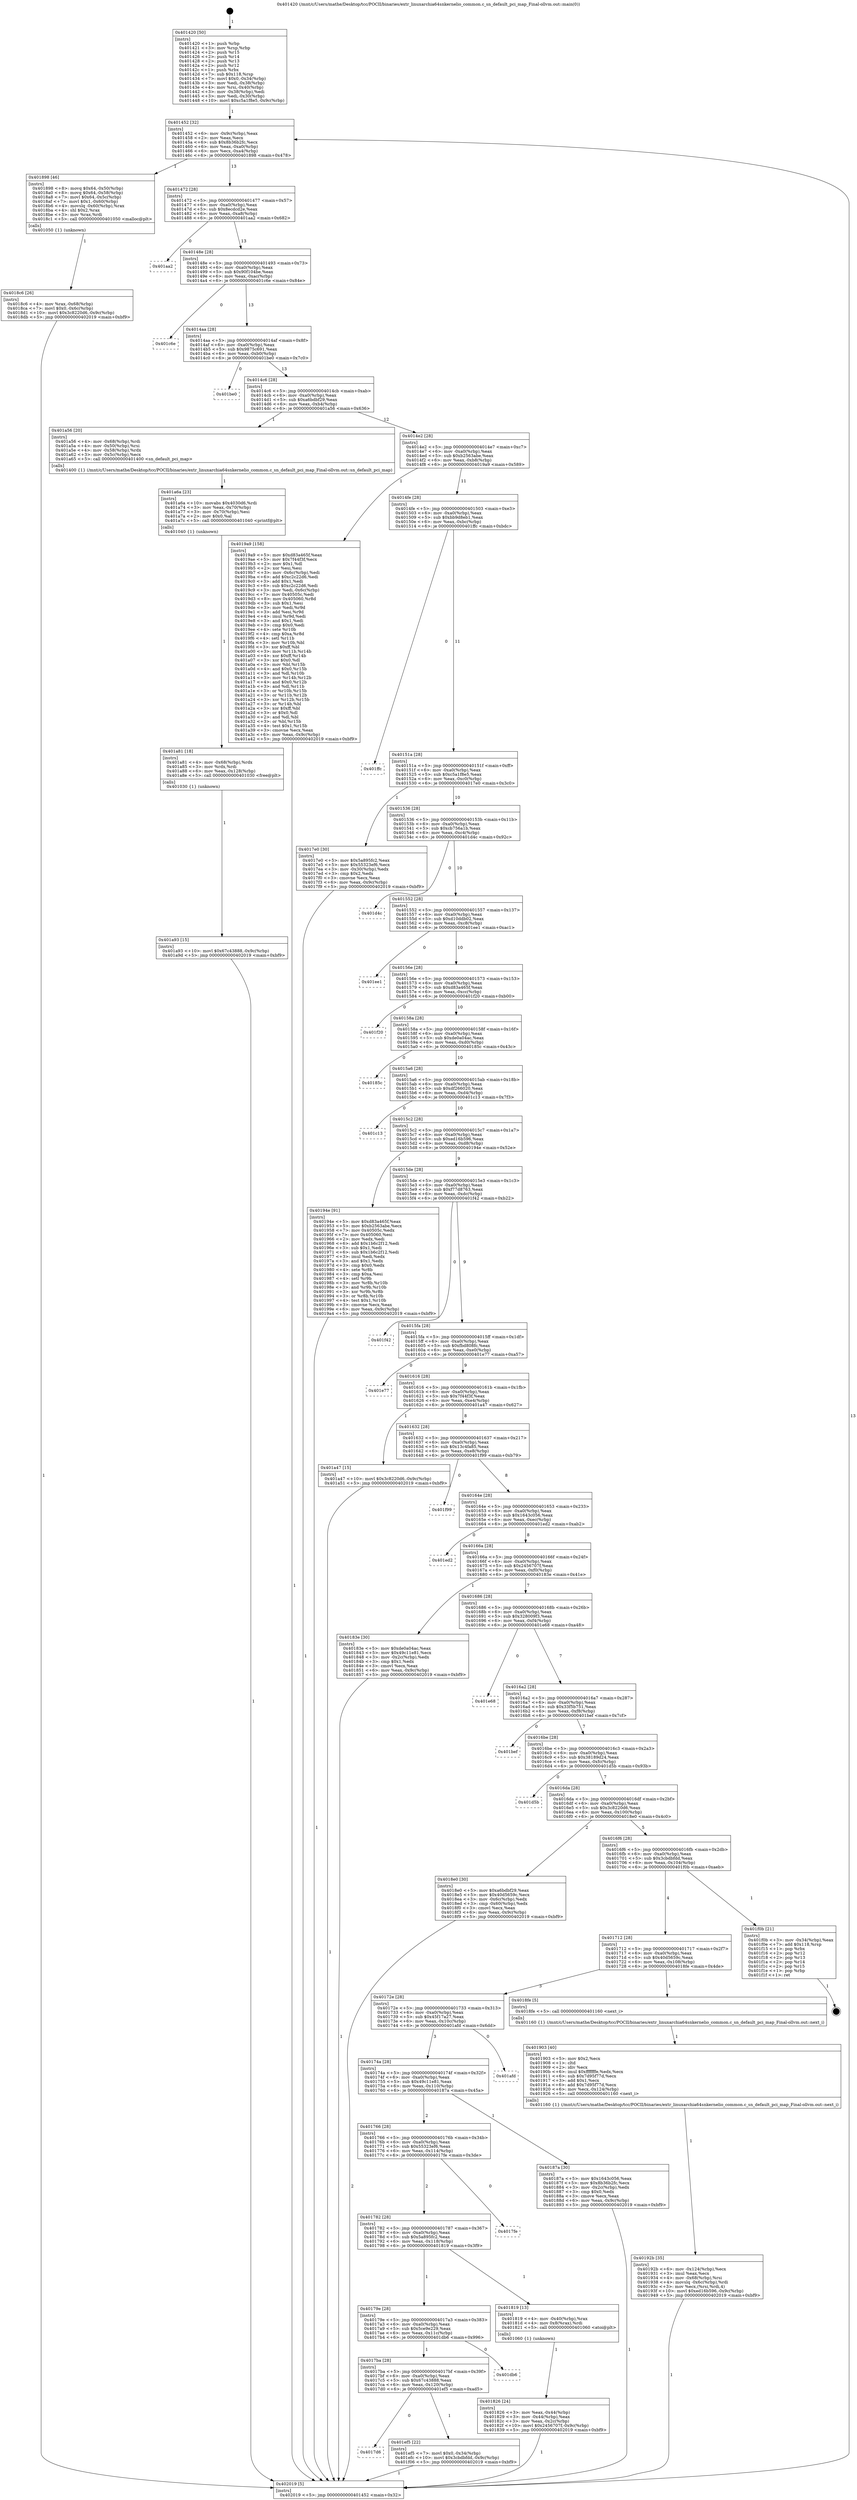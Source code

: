 digraph "0x401420" {
  label = "0x401420 (/mnt/c/Users/mathe/Desktop/tcc/POCII/binaries/extr_linuxarchia64snkernelio_common.c_sn_default_pci_map_Final-ollvm.out::main(0))"
  labelloc = "t"
  node[shape=record]

  Entry [label="",width=0.3,height=0.3,shape=circle,fillcolor=black,style=filled]
  "0x401452" [label="{
     0x401452 [32]\l
     | [instrs]\l
     &nbsp;&nbsp;0x401452 \<+6\>: mov -0x9c(%rbp),%eax\l
     &nbsp;&nbsp;0x401458 \<+2\>: mov %eax,%ecx\l
     &nbsp;&nbsp;0x40145a \<+6\>: sub $0x8b36b2fc,%ecx\l
     &nbsp;&nbsp;0x401460 \<+6\>: mov %eax,-0xa0(%rbp)\l
     &nbsp;&nbsp;0x401466 \<+6\>: mov %ecx,-0xa4(%rbp)\l
     &nbsp;&nbsp;0x40146c \<+6\>: je 0000000000401898 \<main+0x478\>\l
  }"]
  "0x401898" [label="{
     0x401898 [46]\l
     | [instrs]\l
     &nbsp;&nbsp;0x401898 \<+8\>: movq $0x64,-0x50(%rbp)\l
     &nbsp;&nbsp;0x4018a0 \<+8\>: movq $0x64,-0x58(%rbp)\l
     &nbsp;&nbsp;0x4018a8 \<+7\>: movl $0x64,-0x5c(%rbp)\l
     &nbsp;&nbsp;0x4018af \<+7\>: movl $0x1,-0x60(%rbp)\l
     &nbsp;&nbsp;0x4018b6 \<+4\>: movslq -0x60(%rbp),%rax\l
     &nbsp;&nbsp;0x4018ba \<+4\>: shl $0x2,%rax\l
     &nbsp;&nbsp;0x4018be \<+3\>: mov %rax,%rdi\l
     &nbsp;&nbsp;0x4018c1 \<+5\>: call 0000000000401050 \<malloc@plt\>\l
     | [calls]\l
     &nbsp;&nbsp;0x401050 \{1\} (unknown)\l
  }"]
  "0x401472" [label="{
     0x401472 [28]\l
     | [instrs]\l
     &nbsp;&nbsp;0x401472 \<+5\>: jmp 0000000000401477 \<main+0x57\>\l
     &nbsp;&nbsp;0x401477 \<+6\>: mov -0xa0(%rbp),%eax\l
     &nbsp;&nbsp;0x40147d \<+5\>: sub $0x8ecdcd2e,%eax\l
     &nbsp;&nbsp;0x401482 \<+6\>: mov %eax,-0xa8(%rbp)\l
     &nbsp;&nbsp;0x401488 \<+6\>: je 0000000000401aa2 \<main+0x682\>\l
  }"]
  Exit [label="",width=0.3,height=0.3,shape=circle,fillcolor=black,style=filled,peripheries=2]
  "0x401aa2" [label="{
     0x401aa2\l
  }", style=dashed]
  "0x40148e" [label="{
     0x40148e [28]\l
     | [instrs]\l
     &nbsp;&nbsp;0x40148e \<+5\>: jmp 0000000000401493 \<main+0x73\>\l
     &nbsp;&nbsp;0x401493 \<+6\>: mov -0xa0(%rbp),%eax\l
     &nbsp;&nbsp;0x401499 \<+5\>: sub $0x90f104be,%eax\l
     &nbsp;&nbsp;0x40149e \<+6\>: mov %eax,-0xac(%rbp)\l
     &nbsp;&nbsp;0x4014a4 \<+6\>: je 0000000000401c6e \<main+0x84e\>\l
  }"]
  "0x4017d6" [label="{
     0x4017d6\l
  }", style=dashed]
  "0x401c6e" [label="{
     0x401c6e\l
  }", style=dashed]
  "0x4014aa" [label="{
     0x4014aa [28]\l
     | [instrs]\l
     &nbsp;&nbsp;0x4014aa \<+5\>: jmp 00000000004014af \<main+0x8f\>\l
     &nbsp;&nbsp;0x4014af \<+6\>: mov -0xa0(%rbp),%eax\l
     &nbsp;&nbsp;0x4014b5 \<+5\>: sub $0x9875c691,%eax\l
     &nbsp;&nbsp;0x4014ba \<+6\>: mov %eax,-0xb0(%rbp)\l
     &nbsp;&nbsp;0x4014c0 \<+6\>: je 0000000000401be0 \<main+0x7c0\>\l
  }"]
  "0x401ef5" [label="{
     0x401ef5 [22]\l
     | [instrs]\l
     &nbsp;&nbsp;0x401ef5 \<+7\>: movl $0x0,-0x34(%rbp)\l
     &nbsp;&nbsp;0x401efc \<+10\>: movl $0x3cbdbfdd,-0x9c(%rbp)\l
     &nbsp;&nbsp;0x401f06 \<+5\>: jmp 0000000000402019 \<main+0xbf9\>\l
  }"]
  "0x401be0" [label="{
     0x401be0\l
  }", style=dashed]
  "0x4014c6" [label="{
     0x4014c6 [28]\l
     | [instrs]\l
     &nbsp;&nbsp;0x4014c6 \<+5\>: jmp 00000000004014cb \<main+0xab\>\l
     &nbsp;&nbsp;0x4014cb \<+6\>: mov -0xa0(%rbp),%eax\l
     &nbsp;&nbsp;0x4014d1 \<+5\>: sub $0xa6bdbf29,%eax\l
     &nbsp;&nbsp;0x4014d6 \<+6\>: mov %eax,-0xb4(%rbp)\l
     &nbsp;&nbsp;0x4014dc \<+6\>: je 0000000000401a56 \<main+0x636\>\l
  }"]
  "0x4017ba" [label="{
     0x4017ba [28]\l
     | [instrs]\l
     &nbsp;&nbsp;0x4017ba \<+5\>: jmp 00000000004017bf \<main+0x39f\>\l
     &nbsp;&nbsp;0x4017bf \<+6\>: mov -0xa0(%rbp),%eax\l
     &nbsp;&nbsp;0x4017c5 \<+5\>: sub $0x67c43888,%eax\l
     &nbsp;&nbsp;0x4017ca \<+6\>: mov %eax,-0x120(%rbp)\l
     &nbsp;&nbsp;0x4017d0 \<+6\>: je 0000000000401ef5 \<main+0xad5\>\l
  }"]
  "0x401a56" [label="{
     0x401a56 [20]\l
     | [instrs]\l
     &nbsp;&nbsp;0x401a56 \<+4\>: mov -0x68(%rbp),%rdi\l
     &nbsp;&nbsp;0x401a5a \<+4\>: mov -0x50(%rbp),%rsi\l
     &nbsp;&nbsp;0x401a5e \<+4\>: mov -0x58(%rbp),%rdx\l
     &nbsp;&nbsp;0x401a62 \<+3\>: mov -0x5c(%rbp),%ecx\l
     &nbsp;&nbsp;0x401a65 \<+5\>: call 0000000000401400 \<sn_default_pci_map\>\l
     | [calls]\l
     &nbsp;&nbsp;0x401400 \{1\} (/mnt/c/Users/mathe/Desktop/tcc/POCII/binaries/extr_linuxarchia64snkernelio_common.c_sn_default_pci_map_Final-ollvm.out::sn_default_pci_map)\l
  }"]
  "0x4014e2" [label="{
     0x4014e2 [28]\l
     | [instrs]\l
     &nbsp;&nbsp;0x4014e2 \<+5\>: jmp 00000000004014e7 \<main+0xc7\>\l
     &nbsp;&nbsp;0x4014e7 \<+6\>: mov -0xa0(%rbp),%eax\l
     &nbsp;&nbsp;0x4014ed \<+5\>: sub $0xb2563abe,%eax\l
     &nbsp;&nbsp;0x4014f2 \<+6\>: mov %eax,-0xb8(%rbp)\l
     &nbsp;&nbsp;0x4014f8 \<+6\>: je 00000000004019a9 \<main+0x589\>\l
  }"]
  "0x401db6" [label="{
     0x401db6\l
  }", style=dashed]
  "0x4019a9" [label="{
     0x4019a9 [158]\l
     | [instrs]\l
     &nbsp;&nbsp;0x4019a9 \<+5\>: mov $0xd83a465f,%eax\l
     &nbsp;&nbsp;0x4019ae \<+5\>: mov $0x7f44f3f,%ecx\l
     &nbsp;&nbsp;0x4019b3 \<+2\>: mov $0x1,%dl\l
     &nbsp;&nbsp;0x4019b5 \<+2\>: xor %esi,%esi\l
     &nbsp;&nbsp;0x4019b7 \<+3\>: mov -0x6c(%rbp),%edi\l
     &nbsp;&nbsp;0x4019ba \<+6\>: add $0xc2c22d6,%edi\l
     &nbsp;&nbsp;0x4019c0 \<+3\>: add $0x1,%edi\l
     &nbsp;&nbsp;0x4019c3 \<+6\>: sub $0xc2c22d6,%edi\l
     &nbsp;&nbsp;0x4019c9 \<+3\>: mov %edi,-0x6c(%rbp)\l
     &nbsp;&nbsp;0x4019cc \<+7\>: mov 0x40505c,%edi\l
     &nbsp;&nbsp;0x4019d3 \<+8\>: mov 0x405060,%r8d\l
     &nbsp;&nbsp;0x4019db \<+3\>: sub $0x1,%esi\l
     &nbsp;&nbsp;0x4019de \<+3\>: mov %edi,%r9d\l
     &nbsp;&nbsp;0x4019e1 \<+3\>: add %esi,%r9d\l
     &nbsp;&nbsp;0x4019e4 \<+4\>: imul %r9d,%edi\l
     &nbsp;&nbsp;0x4019e8 \<+3\>: and $0x1,%edi\l
     &nbsp;&nbsp;0x4019eb \<+3\>: cmp $0x0,%edi\l
     &nbsp;&nbsp;0x4019ee \<+4\>: sete %r10b\l
     &nbsp;&nbsp;0x4019f2 \<+4\>: cmp $0xa,%r8d\l
     &nbsp;&nbsp;0x4019f6 \<+4\>: setl %r11b\l
     &nbsp;&nbsp;0x4019fa \<+3\>: mov %r10b,%bl\l
     &nbsp;&nbsp;0x4019fd \<+3\>: xor $0xff,%bl\l
     &nbsp;&nbsp;0x401a00 \<+3\>: mov %r11b,%r14b\l
     &nbsp;&nbsp;0x401a03 \<+4\>: xor $0xff,%r14b\l
     &nbsp;&nbsp;0x401a07 \<+3\>: xor $0x0,%dl\l
     &nbsp;&nbsp;0x401a0a \<+3\>: mov %bl,%r15b\l
     &nbsp;&nbsp;0x401a0d \<+4\>: and $0x0,%r15b\l
     &nbsp;&nbsp;0x401a11 \<+3\>: and %dl,%r10b\l
     &nbsp;&nbsp;0x401a14 \<+3\>: mov %r14b,%r12b\l
     &nbsp;&nbsp;0x401a17 \<+4\>: and $0x0,%r12b\l
     &nbsp;&nbsp;0x401a1b \<+3\>: and %dl,%r11b\l
     &nbsp;&nbsp;0x401a1e \<+3\>: or %r10b,%r15b\l
     &nbsp;&nbsp;0x401a21 \<+3\>: or %r11b,%r12b\l
     &nbsp;&nbsp;0x401a24 \<+3\>: xor %r12b,%r15b\l
     &nbsp;&nbsp;0x401a27 \<+3\>: or %r14b,%bl\l
     &nbsp;&nbsp;0x401a2a \<+3\>: xor $0xff,%bl\l
     &nbsp;&nbsp;0x401a2d \<+3\>: or $0x0,%dl\l
     &nbsp;&nbsp;0x401a30 \<+2\>: and %dl,%bl\l
     &nbsp;&nbsp;0x401a32 \<+3\>: or %bl,%r15b\l
     &nbsp;&nbsp;0x401a35 \<+4\>: test $0x1,%r15b\l
     &nbsp;&nbsp;0x401a39 \<+3\>: cmovne %ecx,%eax\l
     &nbsp;&nbsp;0x401a3c \<+6\>: mov %eax,-0x9c(%rbp)\l
     &nbsp;&nbsp;0x401a42 \<+5\>: jmp 0000000000402019 \<main+0xbf9\>\l
  }"]
  "0x4014fe" [label="{
     0x4014fe [28]\l
     | [instrs]\l
     &nbsp;&nbsp;0x4014fe \<+5\>: jmp 0000000000401503 \<main+0xe3\>\l
     &nbsp;&nbsp;0x401503 \<+6\>: mov -0xa0(%rbp),%eax\l
     &nbsp;&nbsp;0x401509 \<+5\>: sub $0xbb9d8eb1,%eax\l
     &nbsp;&nbsp;0x40150e \<+6\>: mov %eax,-0xbc(%rbp)\l
     &nbsp;&nbsp;0x401514 \<+6\>: je 0000000000401ffc \<main+0xbdc\>\l
  }"]
  "0x401a93" [label="{
     0x401a93 [15]\l
     | [instrs]\l
     &nbsp;&nbsp;0x401a93 \<+10\>: movl $0x67c43888,-0x9c(%rbp)\l
     &nbsp;&nbsp;0x401a9d \<+5\>: jmp 0000000000402019 \<main+0xbf9\>\l
  }"]
  "0x401ffc" [label="{
     0x401ffc\l
  }", style=dashed]
  "0x40151a" [label="{
     0x40151a [28]\l
     | [instrs]\l
     &nbsp;&nbsp;0x40151a \<+5\>: jmp 000000000040151f \<main+0xff\>\l
     &nbsp;&nbsp;0x40151f \<+6\>: mov -0xa0(%rbp),%eax\l
     &nbsp;&nbsp;0x401525 \<+5\>: sub $0xc5a1f8e5,%eax\l
     &nbsp;&nbsp;0x40152a \<+6\>: mov %eax,-0xc0(%rbp)\l
     &nbsp;&nbsp;0x401530 \<+6\>: je 00000000004017e0 \<main+0x3c0\>\l
  }"]
  "0x401a81" [label="{
     0x401a81 [18]\l
     | [instrs]\l
     &nbsp;&nbsp;0x401a81 \<+4\>: mov -0x68(%rbp),%rdx\l
     &nbsp;&nbsp;0x401a85 \<+3\>: mov %rdx,%rdi\l
     &nbsp;&nbsp;0x401a88 \<+6\>: mov %eax,-0x128(%rbp)\l
     &nbsp;&nbsp;0x401a8e \<+5\>: call 0000000000401030 \<free@plt\>\l
     | [calls]\l
     &nbsp;&nbsp;0x401030 \{1\} (unknown)\l
  }"]
  "0x4017e0" [label="{
     0x4017e0 [30]\l
     | [instrs]\l
     &nbsp;&nbsp;0x4017e0 \<+5\>: mov $0x5a895fc2,%eax\l
     &nbsp;&nbsp;0x4017e5 \<+5\>: mov $0x55323ef6,%ecx\l
     &nbsp;&nbsp;0x4017ea \<+3\>: mov -0x30(%rbp),%edx\l
     &nbsp;&nbsp;0x4017ed \<+3\>: cmp $0x2,%edx\l
     &nbsp;&nbsp;0x4017f0 \<+3\>: cmovne %ecx,%eax\l
     &nbsp;&nbsp;0x4017f3 \<+6\>: mov %eax,-0x9c(%rbp)\l
     &nbsp;&nbsp;0x4017f9 \<+5\>: jmp 0000000000402019 \<main+0xbf9\>\l
  }"]
  "0x401536" [label="{
     0x401536 [28]\l
     | [instrs]\l
     &nbsp;&nbsp;0x401536 \<+5\>: jmp 000000000040153b \<main+0x11b\>\l
     &nbsp;&nbsp;0x40153b \<+6\>: mov -0xa0(%rbp),%eax\l
     &nbsp;&nbsp;0x401541 \<+5\>: sub $0xcb756a1b,%eax\l
     &nbsp;&nbsp;0x401546 \<+6\>: mov %eax,-0xc4(%rbp)\l
     &nbsp;&nbsp;0x40154c \<+6\>: je 0000000000401d4c \<main+0x92c\>\l
  }"]
  "0x402019" [label="{
     0x402019 [5]\l
     | [instrs]\l
     &nbsp;&nbsp;0x402019 \<+5\>: jmp 0000000000401452 \<main+0x32\>\l
  }"]
  "0x401420" [label="{
     0x401420 [50]\l
     | [instrs]\l
     &nbsp;&nbsp;0x401420 \<+1\>: push %rbp\l
     &nbsp;&nbsp;0x401421 \<+3\>: mov %rsp,%rbp\l
     &nbsp;&nbsp;0x401424 \<+2\>: push %r15\l
     &nbsp;&nbsp;0x401426 \<+2\>: push %r14\l
     &nbsp;&nbsp;0x401428 \<+2\>: push %r13\l
     &nbsp;&nbsp;0x40142a \<+2\>: push %r12\l
     &nbsp;&nbsp;0x40142c \<+1\>: push %rbx\l
     &nbsp;&nbsp;0x40142d \<+7\>: sub $0x118,%rsp\l
     &nbsp;&nbsp;0x401434 \<+7\>: movl $0x0,-0x34(%rbp)\l
     &nbsp;&nbsp;0x40143b \<+3\>: mov %edi,-0x38(%rbp)\l
     &nbsp;&nbsp;0x40143e \<+4\>: mov %rsi,-0x40(%rbp)\l
     &nbsp;&nbsp;0x401442 \<+3\>: mov -0x38(%rbp),%edi\l
     &nbsp;&nbsp;0x401445 \<+3\>: mov %edi,-0x30(%rbp)\l
     &nbsp;&nbsp;0x401448 \<+10\>: movl $0xc5a1f8e5,-0x9c(%rbp)\l
  }"]
  "0x401a6a" [label="{
     0x401a6a [23]\l
     | [instrs]\l
     &nbsp;&nbsp;0x401a6a \<+10\>: movabs $0x4030d6,%rdi\l
     &nbsp;&nbsp;0x401a74 \<+3\>: mov %eax,-0x70(%rbp)\l
     &nbsp;&nbsp;0x401a77 \<+3\>: mov -0x70(%rbp),%esi\l
     &nbsp;&nbsp;0x401a7a \<+2\>: mov $0x0,%al\l
     &nbsp;&nbsp;0x401a7c \<+5\>: call 0000000000401040 \<printf@plt\>\l
     | [calls]\l
     &nbsp;&nbsp;0x401040 \{1\} (unknown)\l
  }"]
  "0x401d4c" [label="{
     0x401d4c\l
  }", style=dashed]
  "0x401552" [label="{
     0x401552 [28]\l
     | [instrs]\l
     &nbsp;&nbsp;0x401552 \<+5\>: jmp 0000000000401557 \<main+0x137\>\l
     &nbsp;&nbsp;0x401557 \<+6\>: mov -0xa0(%rbp),%eax\l
     &nbsp;&nbsp;0x40155d \<+5\>: sub $0xd10ddb02,%eax\l
     &nbsp;&nbsp;0x401562 \<+6\>: mov %eax,-0xc8(%rbp)\l
     &nbsp;&nbsp;0x401568 \<+6\>: je 0000000000401ee1 \<main+0xac1\>\l
  }"]
  "0x40192b" [label="{
     0x40192b [35]\l
     | [instrs]\l
     &nbsp;&nbsp;0x40192b \<+6\>: mov -0x124(%rbp),%ecx\l
     &nbsp;&nbsp;0x401931 \<+3\>: imul %eax,%ecx\l
     &nbsp;&nbsp;0x401934 \<+4\>: mov -0x68(%rbp),%rsi\l
     &nbsp;&nbsp;0x401938 \<+4\>: movslq -0x6c(%rbp),%rdi\l
     &nbsp;&nbsp;0x40193c \<+3\>: mov %ecx,(%rsi,%rdi,4)\l
     &nbsp;&nbsp;0x40193f \<+10\>: movl $0xed16b596,-0x9c(%rbp)\l
     &nbsp;&nbsp;0x401949 \<+5\>: jmp 0000000000402019 \<main+0xbf9\>\l
  }"]
  "0x401ee1" [label="{
     0x401ee1\l
  }", style=dashed]
  "0x40156e" [label="{
     0x40156e [28]\l
     | [instrs]\l
     &nbsp;&nbsp;0x40156e \<+5\>: jmp 0000000000401573 \<main+0x153\>\l
     &nbsp;&nbsp;0x401573 \<+6\>: mov -0xa0(%rbp),%eax\l
     &nbsp;&nbsp;0x401579 \<+5\>: sub $0xd83a465f,%eax\l
     &nbsp;&nbsp;0x40157e \<+6\>: mov %eax,-0xcc(%rbp)\l
     &nbsp;&nbsp;0x401584 \<+6\>: je 0000000000401f20 \<main+0xb00\>\l
  }"]
  "0x401903" [label="{
     0x401903 [40]\l
     | [instrs]\l
     &nbsp;&nbsp;0x401903 \<+5\>: mov $0x2,%ecx\l
     &nbsp;&nbsp;0x401908 \<+1\>: cltd\l
     &nbsp;&nbsp;0x401909 \<+2\>: idiv %ecx\l
     &nbsp;&nbsp;0x40190b \<+6\>: imul $0xfffffffe,%edx,%ecx\l
     &nbsp;&nbsp;0x401911 \<+6\>: sub $0x7d95f77d,%ecx\l
     &nbsp;&nbsp;0x401917 \<+3\>: add $0x1,%ecx\l
     &nbsp;&nbsp;0x40191a \<+6\>: add $0x7d95f77d,%ecx\l
     &nbsp;&nbsp;0x401920 \<+6\>: mov %ecx,-0x124(%rbp)\l
     &nbsp;&nbsp;0x401926 \<+5\>: call 0000000000401160 \<next_i\>\l
     | [calls]\l
     &nbsp;&nbsp;0x401160 \{1\} (/mnt/c/Users/mathe/Desktop/tcc/POCII/binaries/extr_linuxarchia64snkernelio_common.c_sn_default_pci_map_Final-ollvm.out::next_i)\l
  }"]
  "0x401f20" [label="{
     0x401f20\l
  }", style=dashed]
  "0x40158a" [label="{
     0x40158a [28]\l
     | [instrs]\l
     &nbsp;&nbsp;0x40158a \<+5\>: jmp 000000000040158f \<main+0x16f\>\l
     &nbsp;&nbsp;0x40158f \<+6\>: mov -0xa0(%rbp),%eax\l
     &nbsp;&nbsp;0x401595 \<+5\>: sub $0xde0a04ac,%eax\l
     &nbsp;&nbsp;0x40159a \<+6\>: mov %eax,-0xd0(%rbp)\l
     &nbsp;&nbsp;0x4015a0 \<+6\>: je 000000000040185c \<main+0x43c\>\l
  }"]
  "0x4018c6" [label="{
     0x4018c6 [26]\l
     | [instrs]\l
     &nbsp;&nbsp;0x4018c6 \<+4\>: mov %rax,-0x68(%rbp)\l
     &nbsp;&nbsp;0x4018ca \<+7\>: movl $0x0,-0x6c(%rbp)\l
     &nbsp;&nbsp;0x4018d1 \<+10\>: movl $0x3c8220d6,-0x9c(%rbp)\l
     &nbsp;&nbsp;0x4018db \<+5\>: jmp 0000000000402019 \<main+0xbf9\>\l
  }"]
  "0x40185c" [label="{
     0x40185c\l
  }", style=dashed]
  "0x4015a6" [label="{
     0x4015a6 [28]\l
     | [instrs]\l
     &nbsp;&nbsp;0x4015a6 \<+5\>: jmp 00000000004015ab \<main+0x18b\>\l
     &nbsp;&nbsp;0x4015ab \<+6\>: mov -0xa0(%rbp),%eax\l
     &nbsp;&nbsp;0x4015b1 \<+5\>: sub $0xdf266020,%eax\l
     &nbsp;&nbsp;0x4015b6 \<+6\>: mov %eax,-0xd4(%rbp)\l
     &nbsp;&nbsp;0x4015bc \<+6\>: je 0000000000401c13 \<main+0x7f3\>\l
  }"]
  "0x401826" [label="{
     0x401826 [24]\l
     | [instrs]\l
     &nbsp;&nbsp;0x401826 \<+3\>: mov %eax,-0x44(%rbp)\l
     &nbsp;&nbsp;0x401829 \<+3\>: mov -0x44(%rbp),%eax\l
     &nbsp;&nbsp;0x40182c \<+3\>: mov %eax,-0x2c(%rbp)\l
     &nbsp;&nbsp;0x40182f \<+10\>: movl $0x2456707f,-0x9c(%rbp)\l
     &nbsp;&nbsp;0x401839 \<+5\>: jmp 0000000000402019 \<main+0xbf9\>\l
  }"]
  "0x401c13" [label="{
     0x401c13\l
  }", style=dashed]
  "0x4015c2" [label="{
     0x4015c2 [28]\l
     | [instrs]\l
     &nbsp;&nbsp;0x4015c2 \<+5\>: jmp 00000000004015c7 \<main+0x1a7\>\l
     &nbsp;&nbsp;0x4015c7 \<+6\>: mov -0xa0(%rbp),%eax\l
     &nbsp;&nbsp;0x4015cd \<+5\>: sub $0xed16b596,%eax\l
     &nbsp;&nbsp;0x4015d2 \<+6\>: mov %eax,-0xd8(%rbp)\l
     &nbsp;&nbsp;0x4015d8 \<+6\>: je 000000000040194e \<main+0x52e\>\l
  }"]
  "0x40179e" [label="{
     0x40179e [28]\l
     | [instrs]\l
     &nbsp;&nbsp;0x40179e \<+5\>: jmp 00000000004017a3 \<main+0x383\>\l
     &nbsp;&nbsp;0x4017a3 \<+6\>: mov -0xa0(%rbp),%eax\l
     &nbsp;&nbsp;0x4017a9 \<+5\>: sub $0x5ce9e229,%eax\l
     &nbsp;&nbsp;0x4017ae \<+6\>: mov %eax,-0x11c(%rbp)\l
     &nbsp;&nbsp;0x4017b4 \<+6\>: je 0000000000401db6 \<main+0x996\>\l
  }"]
  "0x40194e" [label="{
     0x40194e [91]\l
     | [instrs]\l
     &nbsp;&nbsp;0x40194e \<+5\>: mov $0xd83a465f,%eax\l
     &nbsp;&nbsp;0x401953 \<+5\>: mov $0xb2563abe,%ecx\l
     &nbsp;&nbsp;0x401958 \<+7\>: mov 0x40505c,%edx\l
     &nbsp;&nbsp;0x40195f \<+7\>: mov 0x405060,%esi\l
     &nbsp;&nbsp;0x401966 \<+2\>: mov %edx,%edi\l
     &nbsp;&nbsp;0x401968 \<+6\>: add $0x1b6c2f12,%edi\l
     &nbsp;&nbsp;0x40196e \<+3\>: sub $0x1,%edi\l
     &nbsp;&nbsp;0x401971 \<+6\>: sub $0x1b6c2f12,%edi\l
     &nbsp;&nbsp;0x401977 \<+3\>: imul %edi,%edx\l
     &nbsp;&nbsp;0x40197a \<+3\>: and $0x1,%edx\l
     &nbsp;&nbsp;0x40197d \<+3\>: cmp $0x0,%edx\l
     &nbsp;&nbsp;0x401980 \<+4\>: sete %r8b\l
     &nbsp;&nbsp;0x401984 \<+3\>: cmp $0xa,%esi\l
     &nbsp;&nbsp;0x401987 \<+4\>: setl %r9b\l
     &nbsp;&nbsp;0x40198b \<+3\>: mov %r8b,%r10b\l
     &nbsp;&nbsp;0x40198e \<+3\>: and %r9b,%r10b\l
     &nbsp;&nbsp;0x401991 \<+3\>: xor %r9b,%r8b\l
     &nbsp;&nbsp;0x401994 \<+3\>: or %r8b,%r10b\l
     &nbsp;&nbsp;0x401997 \<+4\>: test $0x1,%r10b\l
     &nbsp;&nbsp;0x40199b \<+3\>: cmovne %ecx,%eax\l
     &nbsp;&nbsp;0x40199e \<+6\>: mov %eax,-0x9c(%rbp)\l
     &nbsp;&nbsp;0x4019a4 \<+5\>: jmp 0000000000402019 \<main+0xbf9\>\l
  }"]
  "0x4015de" [label="{
     0x4015de [28]\l
     | [instrs]\l
     &nbsp;&nbsp;0x4015de \<+5\>: jmp 00000000004015e3 \<main+0x1c3\>\l
     &nbsp;&nbsp;0x4015e3 \<+6\>: mov -0xa0(%rbp),%eax\l
     &nbsp;&nbsp;0x4015e9 \<+5\>: sub $0xf77d8763,%eax\l
     &nbsp;&nbsp;0x4015ee \<+6\>: mov %eax,-0xdc(%rbp)\l
     &nbsp;&nbsp;0x4015f4 \<+6\>: je 0000000000401f42 \<main+0xb22\>\l
  }"]
  "0x401819" [label="{
     0x401819 [13]\l
     | [instrs]\l
     &nbsp;&nbsp;0x401819 \<+4\>: mov -0x40(%rbp),%rax\l
     &nbsp;&nbsp;0x40181d \<+4\>: mov 0x8(%rax),%rdi\l
     &nbsp;&nbsp;0x401821 \<+5\>: call 0000000000401060 \<atoi@plt\>\l
     | [calls]\l
     &nbsp;&nbsp;0x401060 \{1\} (unknown)\l
  }"]
  "0x401f42" [label="{
     0x401f42\l
  }", style=dashed]
  "0x4015fa" [label="{
     0x4015fa [28]\l
     | [instrs]\l
     &nbsp;&nbsp;0x4015fa \<+5\>: jmp 00000000004015ff \<main+0x1df\>\l
     &nbsp;&nbsp;0x4015ff \<+6\>: mov -0xa0(%rbp),%eax\l
     &nbsp;&nbsp;0x401605 \<+5\>: sub $0xfbd808fc,%eax\l
     &nbsp;&nbsp;0x40160a \<+6\>: mov %eax,-0xe0(%rbp)\l
     &nbsp;&nbsp;0x401610 \<+6\>: je 0000000000401e77 \<main+0xa57\>\l
  }"]
  "0x401782" [label="{
     0x401782 [28]\l
     | [instrs]\l
     &nbsp;&nbsp;0x401782 \<+5\>: jmp 0000000000401787 \<main+0x367\>\l
     &nbsp;&nbsp;0x401787 \<+6\>: mov -0xa0(%rbp),%eax\l
     &nbsp;&nbsp;0x40178d \<+5\>: sub $0x5a895fc2,%eax\l
     &nbsp;&nbsp;0x401792 \<+6\>: mov %eax,-0x118(%rbp)\l
     &nbsp;&nbsp;0x401798 \<+6\>: je 0000000000401819 \<main+0x3f9\>\l
  }"]
  "0x401e77" [label="{
     0x401e77\l
  }", style=dashed]
  "0x401616" [label="{
     0x401616 [28]\l
     | [instrs]\l
     &nbsp;&nbsp;0x401616 \<+5\>: jmp 000000000040161b \<main+0x1fb\>\l
     &nbsp;&nbsp;0x40161b \<+6\>: mov -0xa0(%rbp),%eax\l
     &nbsp;&nbsp;0x401621 \<+5\>: sub $0x7f44f3f,%eax\l
     &nbsp;&nbsp;0x401626 \<+6\>: mov %eax,-0xe4(%rbp)\l
     &nbsp;&nbsp;0x40162c \<+6\>: je 0000000000401a47 \<main+0x627\>\l
  }"]
  "0x4017fe" [label="{
     0x4017fe\l
  }", style=dashed]
  "0x401a47" [label="{
     0x401a47 [15]\l
     | [instrs]\l
     &nbsp;&nbsp;0x401a47 \<+10\>: movl $0x3c8220d6,-0x9c(%rbp)\l
     &nbsp;&nbsp;0x401a51 \<+5\>: jmp 0000000000402019 \<main+0xbf9\>\l
  }"]
  "0x401632" [label="{
     0x401632 [28]\l
     | [instrs]\l
     &nbsp;&nbsp;0x401632 \<+5\>: jmp 0000000000401637 \<main+0x217\>\l
     &nbsp;&nbsp;0x401637 \<+6\>: mov -0xa0(%rbp),%eax\l
     &nbsp;&nbsp;0x40163d \<+5\>: sub $0x13c4fa85,%eax\l
     &nbsp;&nbsp;0x401642 \<+6\>: mov %eax,-0xe8(%rbp)\l
     &nbsp;&nbsp;0x401648 \<+6\>: je 0000000000401f99 \<main+0xb79\>\l
  }"]
  "0x401766" [label="{
     0x401766 [28]\l
     | [instrs]\l
     &nbsp;&nbsp;0x401766 \<+5\>: jmp 000000000040176b \<main+0x34b\>\l
     &nbsp;&nbsp;0x40176b \<+6\>: mov -0xa0(%rbp),%eax\l
     &nbsp;&nbsp;0x401771 \<+5\>: sub $0x55323ef6,%eax\l
     &nbsp;&nbsp;0x401776 \<+6\>: mov %eax,-0x114(%rbp)\l
     &nbsp;&nbsp;0x40177c \<+6\>: je 00000000004017fe \<main+0x3de\>\l
  }"]
  "0x401f99" [label="{
     0x401f99\l
  }", style=dashed]
  "0x40164e" [label="{
     0x40164e [28]\l
     | [instrs]\l
     &nbsp;&nbsp;0x40164e \<+5\>: jmp 0000000000401653 \<main+0x233\>\l
     &nbsp;&nbsp;0x401653 \<+6\>: mov -0xa0(%rbp),%eax\l
     &nbsp;&nbsp;0x401659 \<+5\>: sub $0x1643c056,%eax\l
     &nbsp;&nbsp;0x40165e \<+6\>: mov %eax,-0xec(%rbp)\l
     &nbsp;&nbsp;0x401664 \<+6\>: je 0000000000401ed2 \<main+0xab2\>\l
  }"]
  "0x40187a" [label="{
     0x40187a [30]\l
     | [instrs]\l
     &nbsp;&nbsp;0x40187a \<+5\>: mov $0x1643c056,%eax\l
     &nbsp;&nbsp;0x40187f \<+5\>: mov $0x8b36b2fc,%ecx\l
     &nbsp;&nbsp;0x401884 \<+3\>: mov -0x2c(%rbp),%edx\l
     &nbsp;&nbsp;0x401887 \<+3\>: cmp $0x0,%edx\l
     &nbsp;&nbsp;0x40188a \<+3\>: cmove %ecx,%eax\l
     &nbsp;&nbsp;0x40188d \<+6\>: mov %eax,-0x9c(%rbp)\l
     &nbsp;&nbsp;0x401893 \<+5\>: jmp 0000000000402019 \<main+0xbf9\>\l
  }"]
  "0x401ed2" [label="{
     0x401ed2\l
  }", style=dashed]
  "0x40166a" [label="{
     0x40166a [28]\l
     | [instrs]\l
     &nbsp;&nbsp;0x40166a \<+5\>: jmp 000000000040166f \<main+0x24f\>\l
     &nbsp;&nbsp;0x40166f \<+6\>: mov -0xa0(%rbp),%eax\l
     &nbsp;&nbsp;0x401675 \<+5\>: sub $0x2456707f,%eax\l
     &nbsp;&nbsp;0x40167a \<+6\>: mov %eax,-0xf0(%rbp)\l
     &nbsp;&nbsp;0x401680 \<+6\>: je 000000000040183e \<main+0x41e\>\l
  }"]
  "0x40174a" [label="{
     0x40174a [28]\l
     | [instrs]\l
     &nbsp;&nbsp;0x40174a \<+5\>: jmp 000000000040174f \<main+0x32f\>\l
     &nbsp;&nbsp;0x40174f \<+6\>: mov -0xa0(%rbp),%eax\l
     &nbsp;&nbsp;0x401755 \<+5\>: sub $0x49c11e81,%eax\l
     &nbsp;&nbsp;0x40175a \<+6\>: mov %eax,-0x110(%rbp)\l
     &nbsp;&nbsp;0x401760 \<+6\>: je 000000000040187a \<main+0x45a\>\l
  }"]
  "0x40183e" [label="{
     0x40183e [30]\l
     | [instrs]\l
     &nbsp;&nbsp;0x40183e \<+5\>: mov $0xde0a04ac,%eax\l
     &nbsp;&nbsp;0x401843 \<+5\>: mov $0x49c11e81,%ecx\l
     &nbsp;&nbsp;0x401848 \<+3\>: mov -0x2c(%rbp),%edx\l
     &nbsp;&nbsp;0x40184b \<+3\>: cmp $0x1,%edx\l
     &nbsp;&nbsp;0x40184e \<+3\>: cmovl %ecx,%eax\l
     &nbsp;&nbsp;0x401851 \<+6\>: mov %eax,-0x9c(%rbp)\l
     &nbsp;&nbsp;0x401857 \<+5\>: jmp 0000000000402019 \<main+0xbf9\>\l
  }"]
  "0x401686" [label="{
     0x401686 [28]\l
     | [instrs]\l
     &nbsp;&nbsp;0x401686 \<+5\>: jmp 000000000040168b \<main+0x26b\>\l
     &nbsp;&nbsp;0x40168b \<+6\>: mov -0xa0(%rbp),%eax\l
     &nbsp;&nbsp;0x401691 \<+5\>: sub $0x328009f3,%eax\l
     &nbsp;&nbsp;0x401696 \<+6\>: mov %eax,-0xf4(%rbp)\l
     &nbsp;&nbsp;0x40169c \<+6\>: je 0000000000401e68 \<main+0xa48\>\l
  }"]
  "0x401afd" [label="{
     0x401afd\l
  }", style=dashed]
  "0x401e68" [label="{
     0x401e68\l
  }", style=dashed]
  "0x4016a2" [label="{
     0x4016a2 [28]\l
     | [instrs]\l
     &nbsp;&nbsp;0x4016a2 \<+5\>: jmp 00000000004016a7 \<main+0x287\>\l
     &nbsp;&nbsp;0x4016a7 \<+6\>: mov -0xa0(%rbp),%eax\l
     &nbsp;&nbsp;0x4016ad \<+5\>: sub $0x33f5b751,%eax\l
     &nbsp;&nbsp;0x4016b2 \<+6\>: mov %eax,-0xf8(%rbp)\l
     &nbsp;&nbsp;0x4016b8 \<+6\>: je 0000000000401bef \<main+0x7cf\>\l
  }"]
  "0x40172e" [label="{
     0x40172e [28]\l
     | [instrs]\l
     &nbsp;&nbsp;0x40172e \<+5\>: jmp 0000000000401733 \<main+0x313\>\l
     &nbsp;&nbsp;0x401733 \<+6\>: mov -0xa0(%rbp),%eax\l
     &nbsp;&nbsp;0x401739 \<+5\>: sub $0x45f17a27,%eax\l
     &nbsp;&nbsp;0x40173e \<+6\>: mov %eax,-0x10c(%rbp)\l
     &nbsp;&nbsp;0x401744 \<+6\>: je 0000000000401afd \<main+0x6dd\>\l
  }"]
  "0x401bef" [label="{
     0x401bef\l
  }", style=dashed]
  "0x4016be" [label="{
     0x4016be [28]\l
     | [instrs]\l
     &nbsp;&nbsp;0x4016be \<+5\>: jmp 00000000004016c3 \<main+0x2a3\>\l
     &nbsp;&nbsp;0x4016c3 \<+6\>: mov -0xa0(%rbp),%eax\l
     &nbsp;&nbsp;0x4016c9 \<+5\>: sub $0x38189d24,%eax\l
     &nbsp;&nbsp;0x4016ce \<+6\>: mov %eax,-0xfc(%rbp)\l
     &nbsp;&nbsp;0x4016d4 \<+6\>: je 0000000000401d5b \<main+0x93b\>\l
  }"]
  "0x4018fe" [label="{
     0x4018fe [5]\l
     | [instrs]\l
     &nbsp;&nbsp;0x4018fe \<+5\>: call 0000000000401160 \<next_i\>\l
     | [calls]\l
     &nbsp;&nbsp;0x401160 \{1\} (/mnt/c/Users/mathe/Desktop/tcc/POCII/binaries/extr_linuxarchia64snkernelio_common.c_sn_default_pci_map_Final-ollvm.out::next_i)\l
  }"]
  "0x401d5b" [label="{
     0x401d5b\l
  }", style=dashed]
  "0x4016da" [label="{
     0x4016da [28]\l
     | [instrs]\l
     &nbsp;&nbsp;0x4016da \<+5\>: jmp 00000000004016df \<main+0x2bf\>\l
     &nbsp;&nbsp;0x4016df \<+6\>: mov -0xa0(%rbp),%eax\l
     &nbsp;&nbsp;0x4016e5 \<+5\>: sub $0x3c8220d6,%eax\l
     &nbsp;&nbsp;0x4016ea \<+6\>: mov %eax,-0x100(%rbp)\l
     &nbsp;&nbsp;0x4016f0 \<+6\>: je 00000000004018e0 \<main+0x4c0\>\l
  }"]
  "0x401712" [label="{
     0x401712 [28]\l
     | [instrs]\l
     &nbsp;&nbsp;0x401712 \<+5\>: jmp 0000000000401717 \<main+0x2f7\>\l
     &nbsp;&nbsp;0x401717 \<+6\>: mov -0xa0(%rbp),%eax\l
     &nbsp;&nbsp;0x40171d \<+5\>: sub $0x40d5659c,%eax\l
     &nbsp;&nbsp;0x401722 \<+6\>: mov %eax,-0x108(%rbp)\l
     &nbsp;&nbsp;0x401728 \<+6\>: je 00000000004018fe \<main+0x4de\>\l
  }"]
  "0x4018e0" [label="{
     0x4018e0 [30]\l
     | [instrs]\l
     &nbsp;&nbsp;0x4018e0 \<+5\>: mov $0xa6bdbf29,%eax\l
     &nbsp;&nbsp;0x4018e5 \<+5\>: mov $0x40d5659c,%ecx\l
     &nbsp;&nbsp;0x4018ea \<+3\>: mov -0x6c(%rbp),%edx\l
     &nbsp;&nbsp;0x4018ed \<+3\>: cmp -0x60(%rbp),%edx\l
     &nbsp;&nbsp;0x4018f0 \<+3\>: cmovl %ecx,%eax\l
     &nbsp;&nbsp;0x4018f3 \<+6\>: mov %eax,-0x9c(%rbp)\l
     &nbsp;&nbsp;0x4018f9 \<+5\>: jmp 0000000000402019 \<main+0xbf9\>\l
  }"]
  "0x4016f6" [label="{
     0x4016f6 [28]\l
     | [instrs]\l
     &nbsp;&nbsp;0x4016f6 \<+5\>: jmp 00000000004016fb \<main+0x2db\>\l
     &nbsp;&nbsp;0x4016fb \<+6\>: mov -0xa0(%rbp),%eax\l
     &nbsp;&nbsp;0x401701 \<+5\>: sub $0x3cbdbfdd,%eax\l
     &nbsp;&nbsp;0x401706 \<+6\>: mov %eax,-0x104(%rbp)\l
     &nbsp;&nbsp;0x40170c \<+6\>: je 0000000000401f0b \<main+0xaeb\>\l
  }"]
  "0x401f0b" [label="{
     0x401f0b [21]\l
     | [instrs]\l
     &nbsp;&nbsp;0x401f0b \<+3\>: mov -0x34(%rbp),%eax\l
     &nbsp;&nbsp;0x401f0e \<+7\>: add $0x118,%rsp\l
     &nbsp;&nbsp;0x401f15 \<+1\>: pop %rbx\l
     &nbsp;&nbsp;0x401f16 \<+2\>: pop %r12\l
     &nbsp;&nbsp;0x401f18 \<+2\>: pop %r13\l
     &nbsp;&nbsp;0x401f1a \<+2\>: pop %r14\l
     &nbsp;&nbsp;0x401f1c \<+2\>: pop %r15\l
     &nbsp;&nbsp;0x401f1e \<+1\>: pop %rbp\l
     &nbsp;&nbsp;0x401f1f \<+1\>: ret\l
  }"]
  Entry -> "0x401420" [label=" 1"]
  "0x401452" -> "0x401898" [label=" 1"]
  "0x401452" -> "0x401472" [label=" 13"]
  "0x401f0b" -> Exit [label=" 1"]
  "0x401472" -> "0x401aa2" [label=" 0"]
  "0x401472" -> "0x40148e" [label=" 13"]
  "0x401ef5" -> "0x402019" [label=" 1"]
  "0x40148e" -> "0x401c6e" [label=" 0"]
  "0x40148e" -> "0x4014aa" [label=" 13"]
  "0x4017ba" -> "0x4017d6" [label=" 0"]
  "0x4014aa" -> "0x401be0" [label=" 0"]
  "0x4014aa" -> "0x4014c6" [label=" 13"]
  "0x4017ba" -> "0x401ef5" [label=" 1"]
  "0x4014c6" -> "0x401a56" [label=" 1"]
  "0x4014c6" -> "0x4014e2" [label=" 12"]
  "0x40179e" -> "0x4017ba" [label=" 1"]
  "0x4014e2" -> "0x4019a9" [label=" 1"]
  "0x4014e2" -> "0x4014fe" [label=" 11"]
  "0x40179e" -> "0x401db6" [label=" 0"]
  "0x4014fe" -> "0x401ffc" [label=" 0"]
  "0x4014fe" -> "0x40151a" [label=" 11"]
  "0x401a93" -> "0x402019" [label=" 1"]
  "0x40151a" -> "0x4017e0" [label=" 1"]
  "0x40151a" -> "0x401536" [label=" 10"]
  "0x4017e0" -> "0x402019" [label=" 1"]
  "0x401420" -> "0x401452" [label=" 1"]
  "0x402019" -> "0x401452" [label=" 13"]
  "0x401a81" -> "0x401a93" [label=" 1"]
  "0x401536" -> "0x401d4c" [label=" 0"]
  "0x401536" -> "0x401552" [label=" 10"]
  "0x401a6a" -> "0x401a81" [label=" 1"]
  "0x401552" -> "0x401ee1" [label=" 0"]
  "0x401552" -> "0x40156e" [label=" 10"]
  "0x401a56" -> "0x401a6a" [label=" 1"]
  "0x40156e" -> "0x401f20" [label=" 0"]
  "0x40156e" -> "0x40158a" [label=" 10"]
  "0x401a47" -> "0x402019" [label=" 1"]
  "0x40158a" -> "0x40185c" [label=" 0"]
  "0x40158a" -> "0x4015a6" [label=" 10"]
  "0x4019a9" -> "0x402019" [label=" 1"]
  "0x4015a6" -> "0x401c13" [label=" 0"]
  "0x4015a6" -> "0x4015c2" [label=" 10"]
  "0x40194e" -> "0x402019" [label=" 1"]
  "0x4015c2" -> "0x40194e" [label=" 1"]
  "0x4015c2" -> "0x4015de" [label=" 9"]
  "0x40192b" -> "0x402019" [label=" 1"]
  "0x4015de" -> "0x401f42" [label=" 0"]
  "0x4015de" -> "0x4015fa" [label=" 9"]
  "0x401903" -> "0x40192b" [label=" 1"]
  "0x4015fa" -> "0x401e77" [label=" 0"]
  "0x4015fa" -> "0x401616" [label=" 9"]
  "0x4018e0" -> "0x402019" [label=" 2"]
  "0x401616" -> "0x401a47" [label=" 1"]
  "0x401616" -> "0x401632" [label=" 8"]
  "0x4018c6" -> "0x402019" [label=" 1"]
  "0x401632" -> "0x401f99" [label=" 0"]
  "0x401632" -> "0x40164e" [label=" 8"]
  "0x40187a" -> "0x402019" [label=" 1"]
  "0x40164e" -> "0x401ed2" [label=" 0"]
  "0x40164e" -> "0x40166a" [label=" 8"]
  "0x40183e" -> "0x402019" [label=" 1"]
  "0x40166a" -> "0x40183e" [label=" 1"]
  "0x40166a" -> "0x401686" [label=" 7"]
  "0x401819" -> "0x401826" [label=" 1"]
  "0x401686" -> "0x401e68" [label=" 0"]
  "0x401686" -> "0x4016a2" [label=" 7"]
  "0x401782" -> "0x40179e" [label=" 1"]
  "0x4016a2" -> "0x401bef" [label=" 0"]
  "0x4016a2" -> "0x4016be" [label=" 7"]
  "0x4018fe" -> "0x401903" [label=" 1"]
  "0x4016be" -> "0x401d5b" [label=" 0"]
  "0x4016be" -> "0x4016da" [label=" 7"]
  "0x401766" -> "0x401782" [label=" 2"]
  "0x4016da" -> "0x4018e0" [label=" 2"]
  "0x4016da" -> "0x4016f6" [label=" 5"]
  "0x401898" -> "0x4018c6" [label=" 1"]
  "0x4016f6" -> "0x401f0b" [label=" 1"]
  "0x4016f6" -> "0x401712" [label=" 4"]
  "0x401766" -> "0x4017fe" [label=" 0"]
  "0x401712" -> "0x4018fe" [label=" 1"]
  "0x401712" -> "0x40172e" [label=" 3"]
  "0x401782" -> "0x401819" [label=" 1"]
  "0x40172e" -> "0x401afd" [label=" 0"]
  "0x40172e" -> "0x40174a" [label=" 3"]
  "0x401826" -> "0x402019" [label=" 1"]
  "0x40174a" -> "0x40187a" [label=" 1"]
  "0x40174a" -> "0x401766" [label=" 2"]
}
